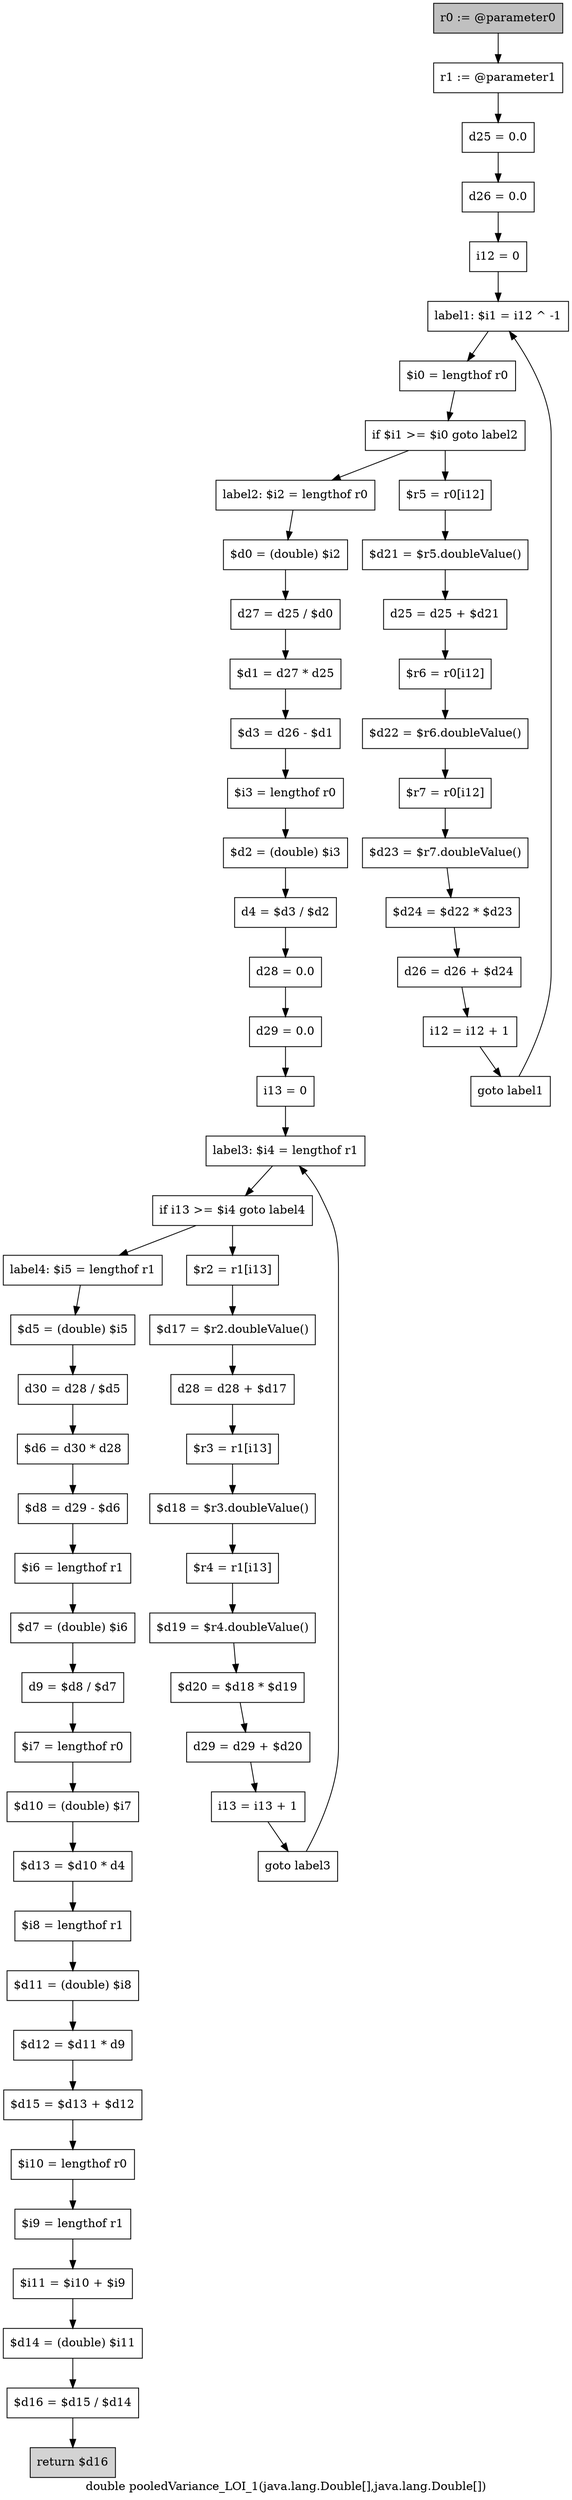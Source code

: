 digraph "double pooledVariance_LOI_1(java.lang.Double[],java.lang.Double[])" {
    label="double pooledVariance_LOI_1(java.lang.Double[],java.lang.Double[])";
    node [shape=box];
    "0" [style=filled,fillcolor=gray,label="r0 := @parameter0",];
    "1" [label="r1 := @parameter1",];
    "0"->"1";
    "2" [label="d25 = 0.0",];
    "1"->"2";
    "3" [label="d26 = 0.0",];
    "2"->"3";
    "4" [label="i12 = 0",];
    "3"->"4";
    "5" [label="label1: $i1 = i12 ^ -1",];
    "4"->"5";
    "6" [label="$i0 = lengthof r0",];
    "5"->"6";
    "7" [label="if $i1 >= $i0 goto label2",];
    "6"->"7";
    "8" [label="$r5 = r0[i12]",];
    "7"->"8";
    "19" [label="label2: $i2 = lengthof r0",];
    "7"->"19";
    "9" [label="$d21 = $r5.doubleValue()",];
    "8"->"9";
    "10" [label="d25 = d25 + $d21",];
    "9"->"10";
    "11" [label="$r6 = r0[i12]",];
    "10"->"11";
    "12" [label="$d22 = $r6.doubleValue()",];
    "11"->"12";
    "13" [label="$r7 = r0[i12]",];
    "12"->"13";
    "14" [label="$d23 = $r7.doubleValue()",];
    "13"->"14";
    "15" [label="$d24 = $d22 * $d23",];
    "14"->"15";
    "16" [label="d26 = d26 + $d24",];
    "15"->"16";
    "17" [label="i12 = i12 + 1",];
    "16"->"17";
    "18" [label="goto label1",];
    "17"->"18";
    "18"->"5";
    "20" [label="$d0 = (double) $i2",];
    "19"->"20";
    "21" [label="d27 = d25 / $d0",];
    "20"->"21";
    "22" [label="$d1 = d27 * d25",];
    "21"->"22";
    "23" [label="$d3 = d26 - $d1",];
    "22"->"23";
    "24" [label="$i3 = lengthof r0",];
    "23"->"24";
    "25" [label="$d2 = (double) $i3",];
    "24"->"25";
    "26" [label="d4 = $d3 / $d2",];
    "25"->"26";
    "27" [label="d28 = 0.0",];
    "26"->"27";
    "28" [label="d29 = 0.0",];
    "27"->"28";
    "29" [label="i13 = 0",];
    "28"->"29";
    "30" [label="label3: $i4 = lengthof r1",];
    "29"->"30";
    "31" [label="if i13 >= $i4 goto label4",];
    "30"->"31";
    "32" [label="$r2 = r1[i13]",];
    "31"->"32";
    "43" [label="label4: $i5 = lengthof r1",];
    "31"->"43";
    "33" [label="$d17 = $r2.doubleValue()",];
    "32"->"33";
    "34" [label="d28 = d28 + $d17",];
    "33"->"34";
    "35" [label="$r3 = r1[i13]",];
    "34"->"35";
    "36" [label="$d18 = $r3.doubleValue()",];
    "35"->"36";
    "37" [label="$r4 = r1[i13]",];
    "36"->"37";
    "38" [label="$d19 = $r4.doubleValue()",];
    "37"->"38";
    "39" [label="$d20 = $d18 * $d19",];
    "38"->"39";
    "40" [label="d29 = d29 + $d20",];
    "39"->"40";
    "41" [label="i13 = i13 + 1",];
    "40"->"41";
    "42" [label="goto label3",];
    "41"->"42";
    "42"->"30";
    "44" [label="$d5 = (double) $i5",];
    "43"->"44";
    "45" [label="d30 = d28 / $d5",];
    "44"->"45";
    "46" [label="$d6 = d30 * d28",];
    "45"->"46";
    "47" [label="$d8 = d29 - $d6",];
    "46"->"47";
    "48" [label="$i6 = lengthof r1",];
    "47"->"48";
    "49" [label="$d7 = (double) $i6",];
    "48"->"49";
    "50" [label="d9 = $d8 / $d7",];
    "49"->"50";
    "51" [label="$i7 = lengthof r0",];
    "50"->"51";
    "52" [label="$d10 = (double) $i7",];
    "51"->"52";
    "53" [label="$d13 = $d10 * d4",];
    "52"->"53";
    "54" [label="$i8 = lengthof r1",];
    "53"->"54";
    "55" [label="$d11 = (double) $i8",];
    "54"->"55";
    "56" [label="$d12 = $d11 * d9",];
    "55"->"56";
    "57" [label="$d15 = $d13 + $d12",];
    "56"->"57";
    "58" [label="$i10 = lengthof r0",];
    "57"->"58";
    "59" [label="$i9 = lengthof r1",];
    "58"->"59";
    "60" [label="$i11 = $i10 + $i9",];
    "59"->"60";
    "61" [label="$d14 = (double) $i11",];
    "60"->"61";
    "62" [label="$d16 = $d15 / $d14",];
    "61"->"62";
    "63" [style=filled,fillcolor=lightgray,label="return $d16",];
    "62"->"63";
}
